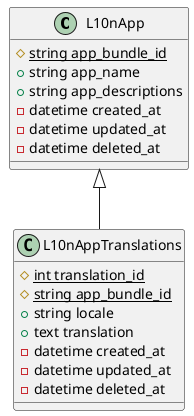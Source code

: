 @startuml L10nDesignModel

class L10nApp {
 # string app_bundle_id {classifier}
 + string app_name
 + string app_descriptions
 - datetime created_at
 - datetime updated_at
 - datetime deleted_at
}

class L10nAppTranslations {
 # int translation_id {classifier}
 # string app_bundle_id {classifier}
 + string locale
 + text translation
 - datetime created_at
 - datetime updated_at
 - datetime deleted_at
}

L10nApp <|-- L10nAppTranslations

@enduml